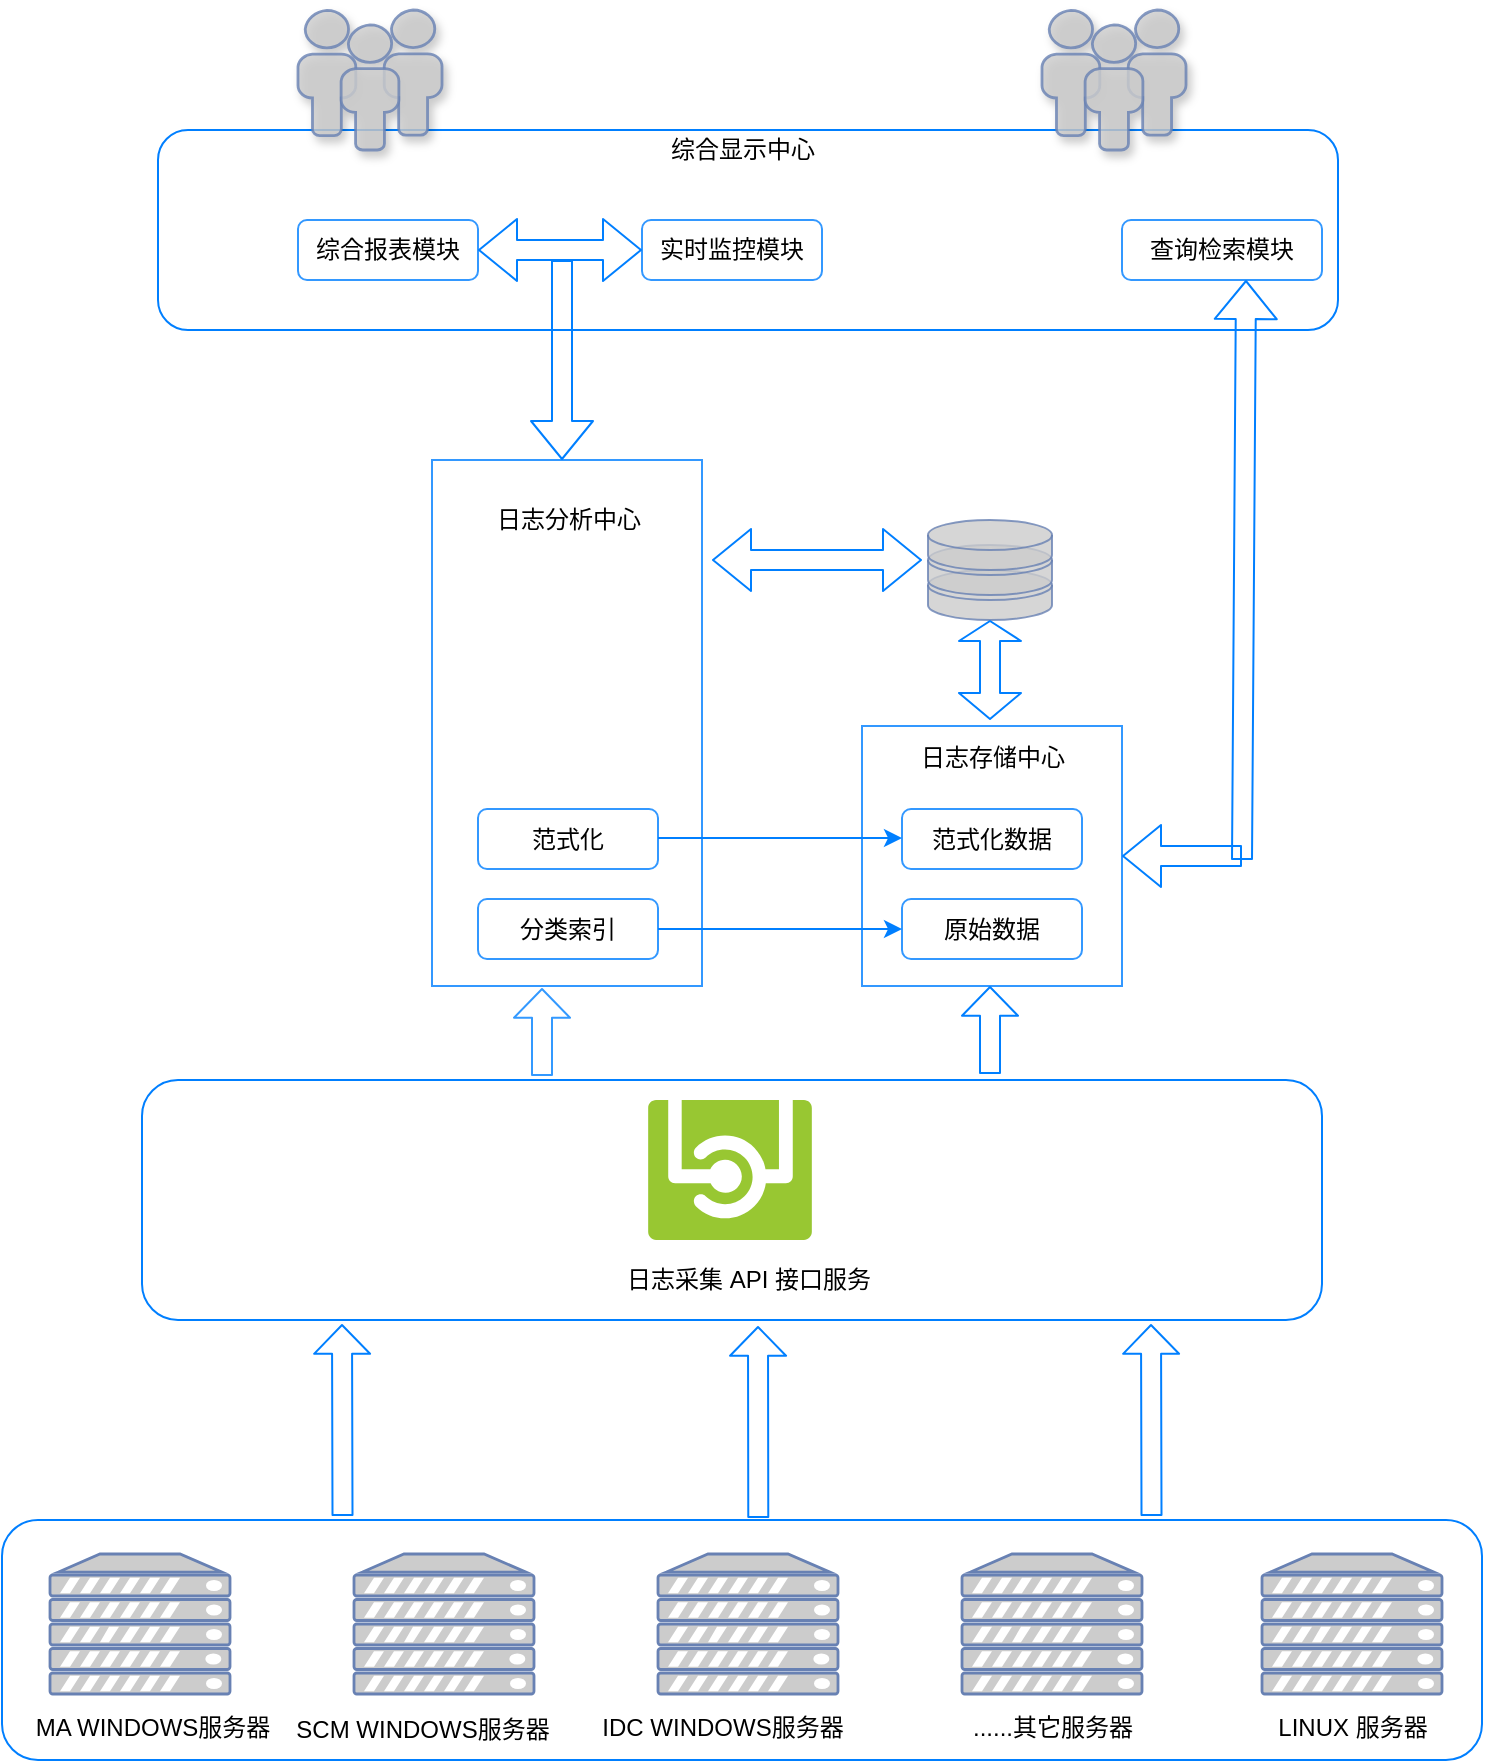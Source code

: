 <mxfile version="11.1.2" type="github"><diagram id="NLxhS4TgBL2Hi5K8Gdmp" name="Page-1"><mxGraphModel dx="1845" dy="1036" grid="1" gridSize="10" guides="1" tooltips="1" connect="1" arrows="1" fold="1" page="1" pageScale="1" pageWidth="827" pageHeight="1169" math="0" shadow="0"><root><mxCell id="0"/><mxCell id="1" parent="0"/><mxCell id="mZlwf4uzsSFylxrJR0QA-9" value="" style="rounded=1;whiteSpace=wrap;html=1;strokeColor=#007FFF;" vertex="1" parent="1"><mxGeometry x="40" y="810" width="740" height="120" as="geometry"/></mxCell><mxCell id="mZlwf4uzsSFylxrJR0QA-11" value="" style="fontColor=#0066CC;verticalAlign=top;verticalLabelPosition=bottom;labelPosition=center;align=center;html=1;outlineConnect=0;fillColor=#CCCCCC;strokeColor=#6881B3;gradientColor=none;gradientDirection=north;strokeWidth=2;shape=mxgraph.networks.server;" vertex="1" parent="1"><mxGeometry x="64" y="827" width="90" height="70" as="geometry"/></mxCell><mxCell id="mZlwf4uzsSFylxrJR0QA-12" value="MA WINDOWS服务器" style="text;html=1;resizable=0;autosize=1;align=center;verticalAlign=middle;points=[];fillColor=none;strokeColor=none;rounded=0;" vertex="1" parent="1"><mxGeometry x="50" y="904" width="130" height="20" as="geometry"/></mxCell><mxCell id="mZlwf4uzsSFylxrJR0QA-15" value="&lt;br&gt;" style="rounded=1;whiteSpace=wrap;html=1;strokeColor=#007FFF;" vertex="1" parent="1"><mxGeometry x="110" y="590" width="590" height="120" as="geometry"/></mxCell><mxCell id="mZlwf4uzsSFylxrJR0QA-16" value="" style="aspect=fixed;html=1;perimeter=none;align=center;shadow=0;dashed=0;image;fontSize=12;image=img/lib/mscae/API.svg;strokeColor=#007FFF;opacity=80;" vertex="1" parent="1"><mxGeometry x="360" y="600" width="88" height="70" as="geometry"/></mxCell><mxCell id="mZlwf4uzsSFylxrJR0QA-18" value="" style="fontColor=#0066CC;verticalAlign=top;verticalLabelPosition=bottom;labelPosition=center;align=center;html=1;outlineConnect=0;fillColor=#CCCCCC;strokeColor=#6881B3;gradientColor=none;gradientDirection=north;strokeWidth=2;shape=mxgraph.networks.server;" vertex="1" parent="1"><mxGeometry x="216" y="827" width="90" height="70" as="geometry"/></mxCell><mxCell id="mZlwf4uzsSFylxrJR0QA-22" value="SCM WINDOWS服务器" style="text;html=1;resizable=0;autosize=1;align=center;verticalAlign=middle;points=[];fillColor=none;strokeColor=none;rounded=0;" vertex="1" parent="1"><mxGeometry x="180" y="905" width="140" height="20" as="geometry"/></mxCell><mxCell id="mZlwf4uzsSFylxrJR0QA-23" value="" style="fontColor=#0066CC;verticalAlign=top;verticalLabelPosition=bottom;labelPosition=center;align=center;html=1;outlineConnect=0;fillColor=#CCCCCC;strokeColor=#6881B3;gradientColor=none;gradientDirection=north;strokeWidth=2;shape=mxgraph.networks.server;" vertex="1" parent="1"><mxGeometry x="368" y="827" width="90" height="70" as="geometry"/></mxCell><mxCell id="mZlwf4uzsSFylxrJR0QA-24" value="IDC WINDOWS服务器" style="text;html=1;resizable=0;autosize=1;align=center;verticalAlign=middle;points=[];fillColor=none;strokeColor=none;rounded=0;" vertex="1" parent="1"><mxGeometry x="330" y="904" width="140" height="20" as="geometry"/></mxCell><mxCell id="mZlwf4uzsSFylxrJR0QA-29" value="" style="fontColor=#0066CC;verticalAlign=top;verticalLabelPosition=bottom;labelPosition=center;align=center;html=1;outlineConnect=0;fillColor=#CCCCCC;strokeColor=#6881B3;gradientColor=none;gradientDirection=north;strokeWidth=2;shape=mxgraph.networks.server;" vertex="1" parent="1"><mxGeometry x="670" y="827" width="90" height="70" as="geometry"/></mxCell><mxCell id="mZlwf4uzsSFylxrJR0QA-39" value="LINUX 服务器" style="text;html=1;resizable=0;autosize=1;align=center;verticalAlign=middle;points=[];fillColor=none;strokeColor=none;rounded=0;opacity=80;" vertex="1" parent="1"><mxGeometry x="670" y="904" width="90" height="20" as="geometry"/></mxCell><mxCell id="mZlwf4uzsSFylxrJR0QA-40" value="日志采集 API 接口服务" style="text;html=1;resizable=0;autosize=1;align=center;verticalAlign=middle;points=[];fillColor=none;strokeColor=none;rounded=0;opacity=80;direction=south;" vertex="1" parent="1"><mxGeometry x="403" y="620" width="20" height="140" as="geometry"/></mxCell><mxCell id="mZlwf4uzsSFylxrJR0QA-41" value="" style="fontColor=#0066CC;verticalAlign=top;verticalLabelPosition=bottom;labelPosition=center;align=center;html=1;outlineConnect=0;fillColor=#CCCCCC;strokeColor=#6881B3;gradientColor=none;gradientDirection=north;strokeWidth=2;shape=mxgraph.networks.server;" vertex="1" parent="1"><mxGeometry x="520" y="827" width="90" height="70" as="geometry"/></mxCell><mxCell id="mZlwf4uzsSFylxrJR0QA-44" value="......其它服务器" style="text;html=1;resizable=0;autosize=1;align=center;verticalAlign=middle;points=[];fillColor=none;strokeColor=none;rounded=0;opacity=80;" vertex="1" parent="1"><mxGeometry x="515" y="904" width="100" height="20" as="geometry"/></mxCell><mxCell id="mZlwf4uzsSFylxrJR0QA-51" value="" style="shape=flexArrow;endArrow=classic;html=1;endWidth=17;endSize=4.46;exitX=0.511;exitY=-0.008;exitDx=0;exitDy=0;exitPerimeter=0;strokeColor=#007FFF;" edge="1" parent="1" source="mZlwf4uzsSFylxrJR0QA-9"><mxGeometry width="50" height="50" relative="1" as="geometry"><mxPoint x="417" y="802.5" as="sourcePoint"/><mxPoint x="418" y="713" as="targetPoint"/></mxGeometry></mxCell><mxCell id="mZlwf4uzsSFylxrJR0QA-55" value="" style="shape=flexArrow;endArrow=classic;html=1;endWidth=17;endSize=4.46;exitX=0.511;exitY=-0.008;exitDx=0;exitDy=0;exitPerimeter=0;strokeColor=#007FFF;" edge="1" parent="1"><mxGeometry width="50" height="50" relative="1" as="geometry"><mxPoint x="210.25" y="808.04" as="sourcePoint"/><mxPoint x="210" y="712" as="targetPoint"/></mxGeometry></mxCell><mxCell id="mZlwf4uzsSFylxrJR0QA-56" value="" style="shape=flexArrow;endArrow=classic;html=1;endWidth=17;endSize=4.46;exitX=0.511;exitY=-0.008;exitDx=0;exitDy=0;exitPerimeter=0;strokeColor=#007FFF;" edge="1" parent="1"><mxGeometry width="50" height="50" relative="1" as="geometry"><mxPoint x="614.75" y="808.04" as="sourcePoint"/><mxPoint x="614.5" y="712" as="targetPoint"/></mxGeometry></mxCell><mxCell id="mZlwf4uzsSFylxrJR0QA-57" value="" style="whiteSpace=wrap;html=1;strokeColor=#007FFF;opacity=80;" vertex="1" parent="1"><mxGeometry x="255" y="280" width="135" height="263" as="geometry"/></mxCell><mxCell id="mZlwf4uzsSFylxrJR0QA-58" value="" style="whiteSpace=wrap;html=1;aspect=fixed;strokeColor=#007FFF;opacity=80;" vertex="1" parent="1"><mxGeometry x="470" y="413" width="130" height="130" as="geometry"/></mxCell><mxCell id="mZlwf4uzsSFylxrJR0QA-59" value="日志存储中心" style="text;html=1;resizable=0;autosize=1;align=center;verticalAlign=middle;points=[];fillColor=none;strokeColor=none;rounded=0;opacity=80;" vertex="1" parent="1"><mxGeometry x="490" y="419" width="90" height="20" as="geometry"/></mxCell><mxCell id="mZlwf4uzsSFylxrJR0QA-62" value="原始数据" style="rounded=1;whiteSpace=wrap;html=1;strokeColor=#007FFF;opacity=80;" vertex="1" parent="1"><mxGeometry x="490" y="499.5" width="90" height="30" as="geometry"/></mxCell><mxCell id="mZlwf4uzsSFylxrJR0QA-63" value="范式化数据" style="rounded=1;whiteSpace=wrap;html=1;strokeColor=#007FFF;opacity=80;" vertex="1" parent="1"><mxGeometry x="490" y="454.5" width="90" height="30" as="geometry"/></mxCell><mxCell id="mZlwf4uzsSFylxrJR0QA-64" value="分类索引" style="rounded=1;whiteSpace=wrap;html=1;strokeColor=#007FFF;opacity=80;" vertex="1" parent="1"><mxGeometry x="278" y="499.5" width="90" height="30" as="geometry"/></mxCell><mxCell id="mZlwf4uzsSFylxrJR0QA-65" value="范式化" style="rounded=1;whiteSpace=wrap;html=1;strokeColor=#007FFF;opacity=80;" vertex="1" parent="1"><mxGeometry x="278" y="454.5" width="90" height="30" as="geometry"/></mxCell><mxCell id="mZlwf4uzsSFylxrJR0QA-68" value="" style="endArrow=classic;html=1;entryX=0;entryY=0.5;entryDx=0;entryDy=0;strokeColor=#007FFF;" edge="1" parent="1" target="mZlwf4uzsSFylxrJR0QA-62"><mxGeometry width="50" height="50" relative="1" as="geometry"><mxPoint x="368" y="514.5" as="sourcePoint"/><mxPoint x="418" y="464.5" as="targetPoint"/></mxGeometry></mxCell><mxCell id="mZlwf4uzsSFylxrJR0QA-69" value="" style="shape=flexArrow;endArrow=classic;html=1;endWidth=17;endSize=4.46;strokeColor=#3399FF;" edge="1" parent="1"><mxGeometry width="50" height="50" relative="1" as="geometry"><mxPoint x="310" y="588" as="sourcePoint"/><mxPoint x="310" y="544" as="targetPoint"/></mxGeometry></mxCell><mxCell id="mZlwf4uzsSFylxrJR0QA-70" value="" style="shape=flexArrow;endArrow=classic;html=1;endWidth=17;endSize=4.46;strokeColor=#007FFF;" edge="1" parent="1"><mxGeometry width="50" height="50" relative="1" as="geometry"><mxPoint x="534" y="587" as="sourcePoint"/><mxPoint x="534" y="543" as="targetPoint"/></mxGeometry></mxCell><mxCell id="mZlwf4uzsSFylxrJR0QA-71" value="" style="endArrow=classic;html=1;entryX=0;entryY=0.5;entryDx=0;entryDy=0;strokeColor=#007FFF;" edge="1" parent="1"><mxGeometry width="50" height="50" relative="1" as="geometry"><mxPoint x="368" y="469" as="sourcePoint"/><mxPoint x="490" y="469" as="targetPoint"/></mxGeometry></mxCell><mxCell id="mZlwf4uzsSFylxrJR0QA-72" value="日志分析中心" style="text;html=1;resizable=0;autosize=1;align=center;verticalAlign=middle;points=[];fillColor=none;strokeColor=none;rounded=0;opacity=80;" vertex="1" parent="1"><mxGeometry x="278" y="300" width="90" height="20" as="geometry"/></mxCell><mxCell id="mZlwf4uzsSFylxrJR0QA-73" value="" style="fontColor=#0066CC;verticalAlign=top;verticalLabelPosition=bottom;labelPosition=center;align=center;html=1;outlineConnect=0;fillColor=#CCCCCC;strokeColor=#6881B3;gradientColor=none;gradientDirection=north;strokeWidth=2;shape=mxgraph.networks.storage;opacity=80;" vertex="1" parent="1"><mxGeometry x="503" y="310" width="62" height="50" as="geometry"/></mxCell><mxCell id="mZlwf4uzsSFylxrJR0QA-74" value="" style="shape=flexArrow;endArrow=classic;startArrow=classic;html=1;strokeColor=#007FFF;entryX=0.5;entryY=1;entryDx=0;entryDy=0;entryPerimeter=0;strokeWidth=1;endSize=3;startSize=4;" edge="1" parent="1" target="mZlwf4uzsSFylxrJR0QA-73"><mxGeometry width="50" height="50" relative="1" as="geometry"><mxPoint x="534" y="410" as="sourcePoint"/><mxPoint x="560" y="380" as="targetPoint"/></mxGeometry></mxCell><mxCell id="mZlwf4uzsSFylxrJR0QA-76" value="" style="shape=flexArrow;endArrow=classic;startArrow=classic;html=1;strokeColor=#007FFF;strokeWidth=1;" edge="1" parent="1"><mxGeometry width="50" height="50" relative="1" as="geometry"><mxPoint x="395" y="330" as="sourcePoint"/><mxPoint x="500" y="330" as="targetPoint"/></mxGeometry></mxCell><mxCell id="mZlwf4uzsSFylxrJR0QA-77" value="&lt;br&gt;" style="rounded=1;whiteSpace=wrap;html=1;strokeColor=#007FFF;" vertex="1" parent="1"><mxGeometry x="118" y="115" width="590" height="100" as="geometry"/></mxCell><mxCell id="mZlwf4uzsSFylxrJR0QA-78" value="" style="fontColor=#0066CC;verticalAlign=top;verticalLabelPosition=bottom;labelPosition=center;align=center;html=1;outlineConnect=0;fillColor=#CCCCCC;strokeColor=#6881B3;gradientColor=none;gradientDirection=north;strokeWidth=2;shape=mxgraph.networks.users;rounded=0;shadow=1;opacity=80;" vertex="1" parent="1"><mxGeometry x="188" y="55" width="72" height="70" as="geometry"/></mxCell><mxCell id="mZlwf4uzsSFylxrJR0QA-80" value="" style="fontColor=#0066CC;verticalAlign=top;verticalLabelPosition=bottom;labelPosition=center;align=center;html=1;outlineConnect=0;fillColor=#CCCCCC;strokeColor=#6881B3;gradientColor=none;gradientDirection=north;strokeWidth=2;shape=mxgraph.networks.users;rounded=0;shadow=1;opacity=80;" vertex="1" parent="1"><mxGeometry x="560" y="55" width="72" height="70" as="geometry"/></mxCell><mxCell id="mZlwf4uzsSFylxrJR0QA-81" value="综合显示中心" style="text;html=1;resizable=0;autosize=1;align=center;verticalAlign=middle;points=[];fillColor=none;strokeColor=none;rounded=0;shadow=1;opacity=80;" vertex="1" parent="1"><mxGeometry x="365" y="115" width="90" height="20" as="geometry"/></mxCell><mxCell id="mZlwf4uzsSFylxrJR0QA-85" value="&lt;span style=&quot;white-space: nowrap&quot;&gt;综合报表模块&lt;/span&gt;" style="rounded=1;whiteSpace=wrap;html=1;strokeColor=#007FFF;opacity=80;" vertex="1" parent="1"><mxGeometry x="188" y="160" width="90" height="30" as="geometry"/></mxCell><mxCell id="mZlwf4uzsSFylxrJR0QA-86" value="&lt;span style=&quot;white-space: nowrap&quot;&gt;实时监控模块&lt;/span&gt;" style="rounded=1;whiteSpace=wrap;html=1;strokeColor=#007FFF;opacity=80;" vertex="1" parent="1"><mxGeometry x="360" y="160" width="90" height="30" as="geometry"/></mxCell><mxCell id="mZlwf4uzsSFylxrJR0QA-87" value="&lt;span style=&quot;white-space: nowrap&quot;&gt;查询检索模块&lt;/span&gt;" style="rounded=1;whiteSpace=wrap;html=1;strokeColor=#007FFF;opacity=80;" vertex="1" parent="1"><mxGeometry x="600" y="160" width="100" height="30" as="geometry"/></mxCell><mxCell id="mZlwf4uzsSFylxrJR0QA-88" value="" style="shape=flexArrow;endArrow=classic;startArrow=classic;html=1;strokeColor=#007FFF;strokeWidth=1;exitX=1;exitY=0.5;exitDx=0;exitDy=0;entryX=0;entryY=0.5;entryDx=0;entryDy=0;" edge="1" parent="1" source="mZlwf4uzsSFylxrJR0QA-85" target="mZlwf4uzsSFylxrJR0QA-86"><mxGeometry width="50" height="50" relative="1" as="geometry"><mxPoint x="290" y="210" as="sourcePoint"/><mxPoint x="340" y="160" as="targetPoint"/></mxGeometry></mxCell><mxCell id="mZlwf4uzsSFylxrJR0QA-89" value="" style="shape=flexArrow;endArrow=classic;html=1;strokeColor=#007FFF;strokeWidth=1;" edge="1" parent="1"><mxGeometry width="50" height="50" relative="1" as="geometry"><mxPoint x="320" y="180" as="sourcePoint"/><mxPoint x="320" y="280" as="targetPoint"/><Array as="points"/></mxGeometry></mxCell><mxCell id="mZlwf4uzsSFylxrJR0QA-90" value="" style="shape=flexArrow;endArrow=classic;html=1;strokeColor=#007FFF;strokeWidth=1;entryX=0.5;entryY=1;entryDx=0;entryDy=0;" edge="1" parent="1"><mxGeometry width="50" height="50" relative="1" as="geometry"><mxPoint x="660" y="480" as="sourcePoint"/><mxPoint x="662" y="190" as="targetPoint"/></mxGeometry></mxCell><mxCell id="mZlwf4uzsSFylxrJR0QA-91" value="" style="shape=flexArrow;endArrow=classic;html=1;strokeColor=#007FFF;strokeWidth=1;entryX=1;entryY=0.5;entryDx=0;entryDy=0;" edge="1" parent="1" target="mZlwf4uzsSFylxrJR0QA-58"><mxGeometry width="50" height="50" relative="1" as="geometry"><mxPoint x="660" y="478" as="sourcePoint"/><mxPoint x="650" y="480" as="targetPoint"/></mxGeometry></mxCell></root></mxGraphModel></diagram></mxfile>